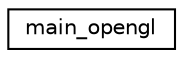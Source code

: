 digraph "Graphical Class Hierarchy"
{
  edge [fontname="Helvetica",fontsize="10",labelfontname="Helvetica",labelfontsize="10"];
  node [fontname="Helvetica",fontsize="10",shape=record];
  rankdir="LR";
  Node1 [label="main_opengl",height=0.2,width=0.4,color="black", fillcolor="white", style="filled",URL="$classmain__opengl.html",tooltip="realize all the opengl actions "];
}
